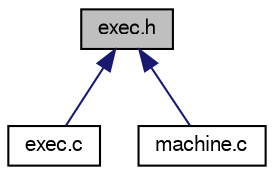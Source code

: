 digraph G
{
  edge [fontname="FreeSans",fontsize="10",labelfontname="FreeSans",labelfontsize="10"];
  node [fontname="FreeSans",fontsize="10",shape=record];
  Node1 [label="exec.h",height=0.2,width=0.4,color="black", fillcolor="grey75", style="filled" fontcolor="black"];
  Node1 -> Node2 [dir=back,color="midnightblue",fontsize="10",style="solid",fontname="FreeSans"];
  Node2 [label="exec.c",height=0.2,width=0.4,color="black", fillcolor="white", style="filled",URL="$exec_8c.html",tooltip="Implémentation de exec.h. Execute une intstruction."];
  Node1 -> Node3 [dir=back,color="midnightblue",fontsize="10",style="solid",fontname="FreeSans"];
  Node3 [label="machine.c",height=0.2,width=0.4,color="black", fillcolor="white", style="filled",URL="$machine_8c.html"];
}
